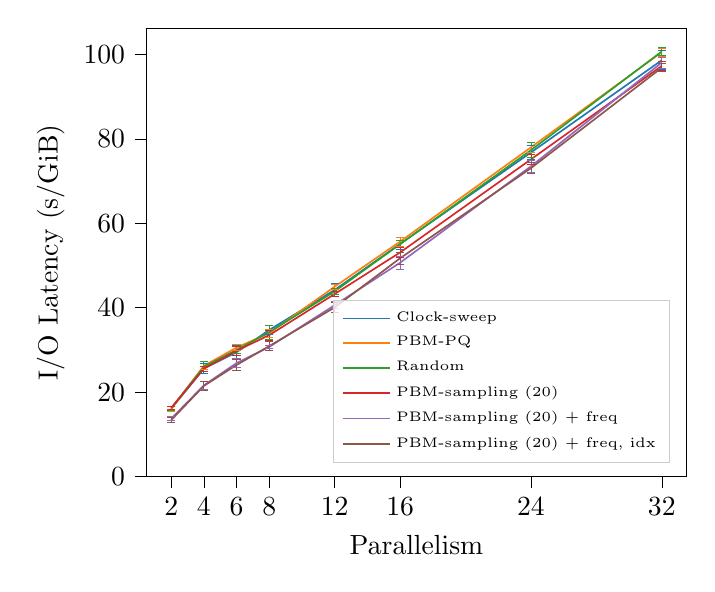 % This file was created with tikzplotlib v0.10.1.
\begin{tikzpicture}

\definecolor{crimson2143940}{RGB}{214,39,40}
\definecolor{darkgray176}{RGB}{176,176,176}
\definecolor{darkorange25512714}{RGB}{255,127,14}
\definecolor{forestgreen4416044}{RGB}{44,160,44}
\definecolor{lightgray204}{RGB}{204,204,204}
\definecolor{mediumpurple148103189}{RGB}{148,103,189}
\definecolor{sienna1408675}{RGB}{140,86,75}
\definecolor{steelblue31119180}{RGB}{31,119,180}

\begin{axis}[
legend cell align={left},
legend style={
  font=\tiny,
  fill opacity=0.8,
  draw opacity=1,
  text opacity=1,
  at={(0.97,0.03)},
  anchor=south east,
  draw=lightgray204
},
tick align=outside,
tick pos=left,
%title={Hardware IO latency vs parallelism - TPCH},
x grid style={darkgray176},
xlabel={Parallelism},
xtick=data,
xmin=0.5, xmax=33.5,
xtick style={color=black},
y grid style={darkgray176},
ylabel={I/O Latency (s/GiB)},
ymin=0, ymax=106.233,
ytick style={color=black}
]
\path [draw=steelblue31119180, line width=0.3px]
(axis cs:2,15.532)
--(axis cs:2,16.582);

\path [draw=steelblue31119180, line width=0.3px]
(axis cs:4,24.418)
--(axis cs:4,26.735);

\path [draw=steelblue31119180, line width=0.3px]
(axis cs:6,27.902)
--(axis cs:6,31.035);

\path [draw=steelblue31119180, line width=0.3px]
(axis cs:8,33.61)
--(axis cs:8,35.858);

\path [draw=steelblue31119180, line width=0.3px]
(axis cs:12,42.77)
--(axis cs:12,45.685);

\path [draw=steelblue31119180, line width=0.3px]
(axis cs:16,53.702)
--(axis cs:16,56.565);

\path [draw=steelblue31119180, line width=0.3px]
(axis cs:24,75.19)
--(axis cs:24,78.399);

\path [draw=steelblue31119180, line width=0.3px]
(axis cs:32,96.374)
--(axis cs:32,100.927);

\addplot [line width=0.3px, steelblue31119180, mark=-, mark size=1.5, mark options={solid}, only marks, forget plot]
table {%
2 15.532
4 24.418
6 27.902
8 33.61
12 42.77
16 53.702
24 75.19
32 96.374
};
\addplot [line width=0.3px, steelblue31119180, mark=-, mark size=1.5, mark options={solid}, only marks, forget plot]
table {%
2 16.582
4 26.735
6 31.035
8 35.858
12 45.685
16 56.565
24 78.399
32 100.927
};
\path [draw=darkorange25512714, line width=0.3px]
(axis cs:2,15.34)
--(axis cs:2,16.679);

\path [draw=darkorange25512714, line width=0.3px]
(axis cs:4,25.323)
--(axis cs:4,27.182);

\path [draw=darkorange25512714, line width=0.3px]
(axis cs:6,29.84)
--(axis cs:6,31.319);

\path [draw=darkorange25512714, line width=0.3px]
(axis cs:8,33.068)
--(axis cs:8,34.915);

\path [draw=darkorange25512714, line width=0.3px]
(axis cs:12,44.385)
--(axis cs:12,45.615);

\path [draw=darkorange25512714, line width=0.3px]
(axis cs:16,54.61)
--(axis cs:16,56.761);

\path [draw=darkorange25512714, line width=0.3px]
(axis cs:24,76.835)
--(axis cs:24,79.186);

\path [draw=darkorange25512714, line width=0.3px]
(axis cs:32,99.532)
--(axis cs:32,101.547);

\addplot [line width=0.3px, darkorange25512714, mark=-, mark size=1.5, mark options={solid}, only marks, forget plot]
table {%
2 15.34
4 25.323
6 29.84
8 33.068
12 44.385
16 54.61
24 76.835
32 99.532
};
\addplot [line width=0.3px, darkorange25512714, mark=-, mark size=1.5, mark options={solid}, only marks, forget plot]
table {%
2 16.679
4 27.182
6 31.319
8 34.915
12 45.615
16 56.761
24 79.186
32 101.547
};
\path [draw=forestgreen4416044, line width=0.3px]
(axis cs:2,15.769)
--(axis cs:2,16.64);

\path [draw=forestgreen4416044, line width=0.3px]
(axis cs:4,24.846)
--(axis cs:4,27.205);

\path [draw=forestgreen4416044, line width=0.3px]
(axis cs:6,29.114)
--(axis cs:6,30.941);

\path [draw=forestgreen4416044, line width=0.3px]
(axis cs:8,32.579)
--(axis cs:8,35.855);

\path [draw=forestgreen4416044, line width=0.3px]
(axis cs:12,43.248)
--(axis cs:12,44.546);

\path [draw=forestgreen4416044, line width=0.3px]
(axis cs:16,54.238)
--(axis cs:16,55.889);

\path [draw=forestgreen4416044, line width=0.3px]
(axis cs:24,75.561)
--(axis cs:24,79.12);

\path [draw=forestgreen4416044, line width=0.3px]
(axis cs:32,99.688)
--(axis cs:32,101.781);

\addplot [line width=0.3px, forestgreen4416044, mark=-, mark size=1.5, mark options={solid}, only marks, forget plot]
table {%
2 15.769
4 24.846
6 29.114
8 32.579
12 43.248
16 54.238
24 75.561
32 99.688
};
\addplot [line width=0.3px, forestgreen4416044, mark=-, mark size=1.5, mark options={solid}, only marks, forget plot]
table {%
2 16.64
4 27.205
6 30.941
8 35.855
12 44.546
16 55.889
24 79.12
32 101.781
};
\path [draw=crimson2143940, line width=0.3px]
(axis cs:2,15.903)
--(axis cs:2,16.69);

\path [draw=crimson2143940, line width=0.3px]
(axis cs:4,24.994)
--(axis cs:4,26.173);

\path [draw=crimson2143940, line width=0.3px]
(axis cs:6,28.741)
--(axis cs:6,30.889);

\path [draw=crimson2143940, line width=0.3px]
(axis cs:8,32.32)
--(axis cs:8,34.709);

\path [draw=crimson2143940, line width=0.3px]
(axis cs:12,42.696)
--(axis cs:12,43.84);

\path [draw=crimson2143940, line width=0.3px]
(axis cs:16,51.915)
--(axis cs:16,54.292);

\path [draw=crimson2143940, line width=0.3px]
(axis cs:24,73.991)
--(axis cs:24,76.33);

\path [draw=crimson2143940, line width=0.3px]
(axis cs:32,96.24)
--(axis cs:32,98.364);

\addplot [line width=0.3px, crimson2143940, mark=-, mark size=1.5, mark options={solid}, only marks, forget plot]
table {%
2 15.903
4 24.994
6 28.741
8 32.32
12 42.696
16 51.915
24 73.991
32 96.24
};
\addplot [line width=0.3px, crimson2143940, mark=-, mark size=1.5, mark options={solid}, only marks, forget plot]
table {%
2 16.69
4 26.173
6 30.889
8 34.709
12 43.84
16 54.292
24 76.33
32 98.364
};
\path [draw=mediumpurple148103189, line width=0.3px]
(axis cs:2,13.27)
--(axis cs:2,14.154);

\path [draw=mediumpurple148103189, line width=0.3px]
(axis cs:4,20.587)
--(axis cs:4,22.647);

\path [draw=mediumpurple148103189, line width=0.3px]
(axis cs:6,25.79)
--(axis cs:6,28.027);

\path [draw=mediumpurple148103189, line width=0.3px]
(axis cs:8,30.439)
--(axis cs:8,31.012);

\path [draw=mediumpurple148103189, line width=0.3px]
(axis cs:12,39.839)
--(axis cs:12,41.394);

\path [draw=mediumpurple148103189, line width=0.3px]
(axis cs:16,49.175)
--(axis cs:16,52.183);

\path [draw=mediumpurple148103189, line width=0.3px]
(axis cs:24,72.02)
--(axis cs:24,75.021);

\path [draw=mediumpurple148103189, line width=0.3px]
(axis cs:32,96.776)
--(axis cs:32,99.409);

\addplot [line width=0.3px, mediumpurple148103189, mark=-, mark size=1.5, mark options={solid}, only marks, forget plot]
table {%
2 13.27
4 20.587
6 25.79
8 30.439
12 39.839
16 49.175
24 72.02
32 96.776
};
\addplot [line width=0.3px, mediumpurple148103189, mark=-, mark size=1.5, mark options={solid}, only marks, forget plot]
table {%
2 14.154
4 22.647
6 28.027
8 31.012
12 41.394
16 52.183
24 75.021
32 99.409
};
\path [draw=sienna1408675, line width=0.3px]
(axis cs:2,12.745)
--(axis cs:2,14.022);

\path [draw=sienna1408675, line width=0.3px]
(axis cs:4,20.415)
--(axis cs:4,22.559);

\path [draw=sienna1408675, line width=0.3px]
(axis cs:6,25.152)
--(axis cs:6,27.723);

\path [draw=sienna1408675, line width=0.3px]
(axis cs:8,29.925)
--(axis cs:8,31.916);

\path [draw=sienna1408675, line width=0.3px]
(axis cs:12,38.904)
--(axis cs:12,41.258);

\path [draw=sienna1408675, line width=0.3px]
(axis cs:16,50.341)
--(axis cs:16,53.126);

\path [draw=sienna1408675, line width=0.3px]
(axis cs:24,71.744)
--(axis cs:24,74.419);

\path [draw=sienna1408675, line width=0.3px]
(axis cs:32,95.95)
--(axis cs:32,97.82);

\addplot [line width=0.3px, sienna1408675, mark=-, mark size=1.5, mark options={solid}, only marks, forget plot]
table {%
2 12.745
4 20.415
6 25.152
8 29.925
12 38.904
16 50.341
24 71.744
32 95.95
};
\addplot [line width=0.3px, sienna1408675, mark=-, mark size=1.5, mark options={solid}, only marks, forget plot]
table {%
2 14.022
4 22.559
6 27.723
8 31.916
12 41.258
16 53.126
24 74.419
32 97.82
};
\addplot [semithick, steelblue31119180]
table {%
2 16.057
4 25.576
6 29.468
8 34.734
12 44.228
16 55.134
24 76.794
32 98.651
};
\addlegendentry{Clock-sweep}
\addplot [semithick, darkorange25512714]
table {%
2 16.009
4 26.253
6 30.579
8 33.991
12 45.0
16 55.686
24 78.01
32 100.54
};
\addlegendentry{PBM-PQ}
\addplot [semithick, forestgreen4416044]
table {%
2 16.205
4 26.026
6 30.027
8 34.217
12 43.897
16 55.064
24 77.34
32 100.735
};
\addlegendentry{Random}
\addplot [semithick, crimson2143940]
table {%
2 16.296
4 25.583
6 29.815
8 33.515
12 43.268
16 53.103
24 75.161
32 97.302
};
\addlegendentry{PBM-sampling (20)}
\addplot [semithick, mediumpurple148103189]
table {%
2 13.712
4 21.617
6 26.908
8 30.726
12 40.617
16 50.679
24 73.521
32 98.093
};
\addlegendentry{PBM-sampling (20) + freq}
\addplot [semithick, sienna1408675]
table {%
2 13.384
4 21.487
6 26.437
8 30.921
12 40.081
16 51.733
24 73.081
32 96.885
};
\addlegendentry{PBM-sampling (20) + freq, idx}
\end{axis}

\end{tikzpicture}

